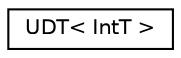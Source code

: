 digraph "Graphical Class Hierarchy"
{
  edge [fontname="Helvetica",fontsize="10",labelfontname="Helvetica",labelfontsize="10"];
  node [fontname="Helvetica",fontsize="10",shape=record];
  rankdir="LR";
  Node0 [label="UDT\< IntT \>",height=0.2,width=0.4,color="black", fillcolor="white", style="filled",URL="$struct_u_d_t.html"];
}
